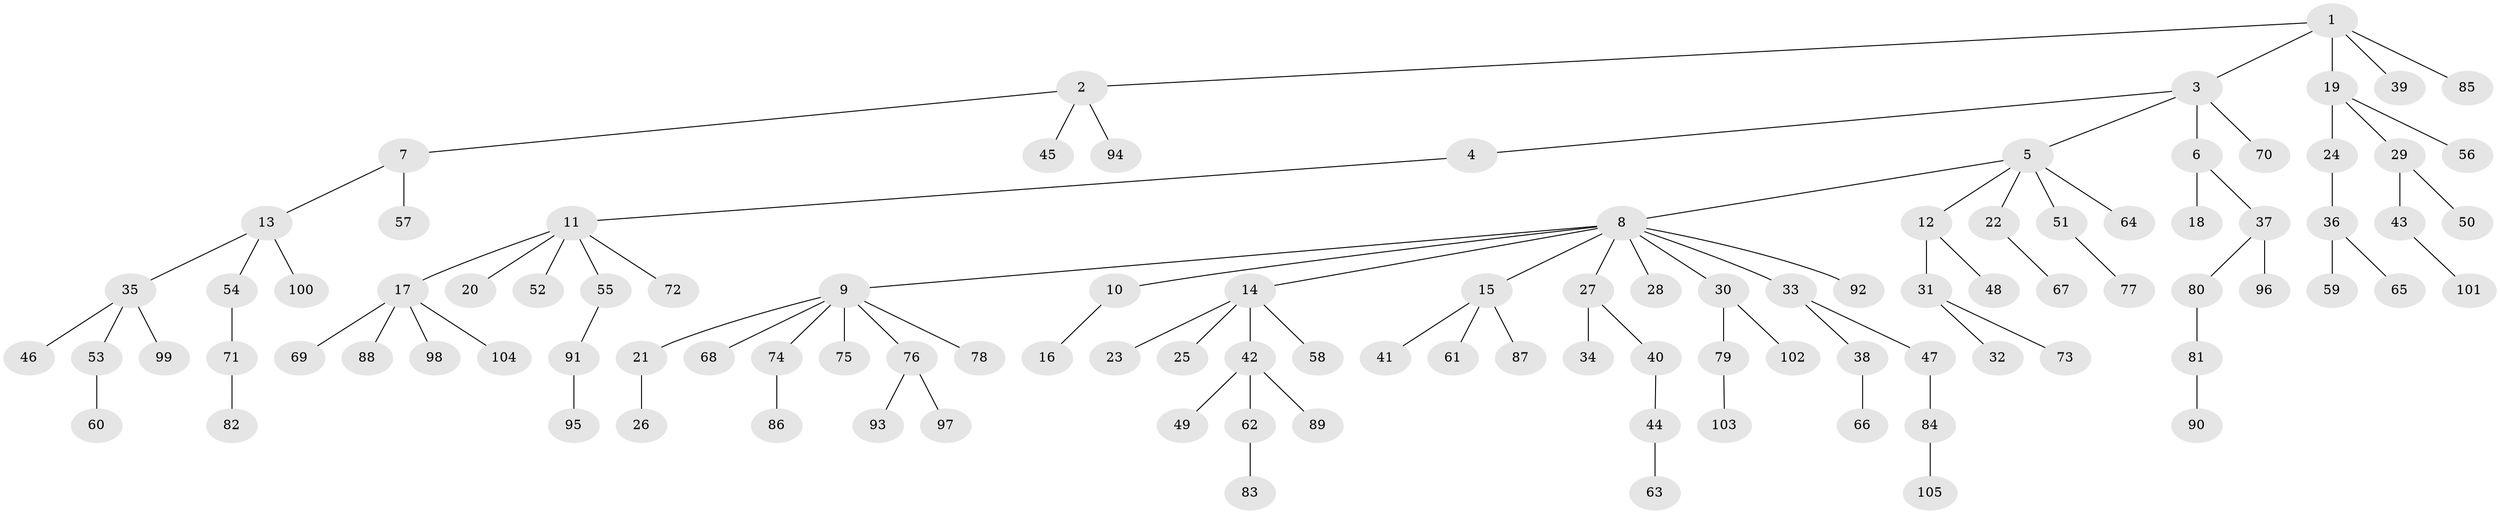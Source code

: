 // coarse degree distribution, {7: 0.041666666666666664, 5: 0.027777777777777776, 4: 0.08333333333333333, 2: 0.1111111111111111, 9: 0.013888888888888888, 1: 0.6527777777777778, 3: 0.06944444444444445}
// Generated by graph-tools (version 1.1) at 2025/24/03/03/25 07:24:07]
// undirected, 105 vertices, 104 edges
graph export_dot {
graph [start="1"]
  node [color=gray90,style=filled];
  1;
  2;
  3;
  4;
  5;
  6;
  7;
  8;
  9;
  10;
  11;
  12;
  13;
  14;
  15;
  16;
  17;
  18;
  19;
  20;
  21;
  22;
  23;
  24;
  25;
  26;
  27;
  28;
  29;
  30;
  31;
  32;
  33;
  34;
  35;
  36;
  37;
  38;
  39;
  40;
  41;
  42;
  43;
  44;
  45;
  46;
  47;
  48;
  49;
  50;
  51;
  52;
  53;
  54;
  55;
  56;
  57;
  58;
  59;
  60;
  61;
  62;
  63;
  64;
  65;
  66;
  67;
  68;
  69;
  70;
  71;
  72;
  73;
  74;
  75;
  76;
  77;
  78;
  79;
  80;
  81;
  82;
  83;
  84;
  85;
  86;
  87;
  88;
  89;
  90;
  91;
  92;
  93;
  94;
  95;
  96;
  97;
  98;
  99;
  100;
  101;
  102;
  103;
  104;
  105;
  1 -- 2;
  1 -- 3;
  1 -- 19;
  1 -- 39;
  1 -- 85;
  2 -- 7;
  2 -- 45;
  2 -- 94;
  3 -- 4;
  3 -- 5;
  3 -- 6;
  3 -- 70;
  4 -- 11;
  5 -- 8;
  5 -- 12;
  5 -- 22;
  5 -- 51;
  5 -- 64;
  6 -- 18;
  6 -- 37;
  7 -- 13;
  7 -- 57;
  8 -- 9;
  8 -- 10;
  8 -- 14;
  8 -- 15;
  8 -- 27;
  8 -- 28;
  8 -- 30;
  8 -- 33;
  8 -- 92;
  9 -- 21;
  9 -- 68;
  9 -- 74;
  9 -- 75;
  9 -- 76;
  9 -- 78;
  10 -- 16;
  11 -- 17;
  11 -- 20;
  11 -- 52;
  11 -- 55;
  11 -- 72;
  12 -- 31;
  12 -- 48;
  13 -- 35;
  13 -- 54;
  13 -- 100;
  14 -- 23;
  14 -- 25;
  14 -- 42;
  14 -- 58;
  15 -- 41;
  15 -- 61;
  15 -- 87;
  17 -- 69;
  17 -- 88;
  17 -- 98;
  17 -- 104;
  19 -- 24;
  19 -- 29;
  19 -- 56;
  21 -- 26;
  22 -- 67;
  24 -- 36;
  27 -- 34;
  27 -- 40;
  29 -- 43;
  29 -- 50;
  30 -- 79;
  30 -- 102;
  31 -- 32;
  31 -- 73;
  33 -- 38;
  33 -- 47;
  35 -- 46;
  35 -- 53;
  35 -- 99;
  36 -- 59;
  36 -- 65;
  37 -- 80;
  37 -- 96;
  38 -- 66;
  40 -- 44;
  42 -- 49;
  42 -- 62;
  42 -- 89;
  43 -- 101;
  44 -- 63;
  47 -- 84;
  51 -- 77;
  53 -- 60;
  54 -- 71;
  55 -- 91;
  62 -- 83;
  71 -- 82;
  74 -- 86;
  76 -- 93;
  76 -- 97;
  79 -- 103;
  80 -- 81;
  81 -- 90;
  84 -- 105;
  91 -- 95;
}
